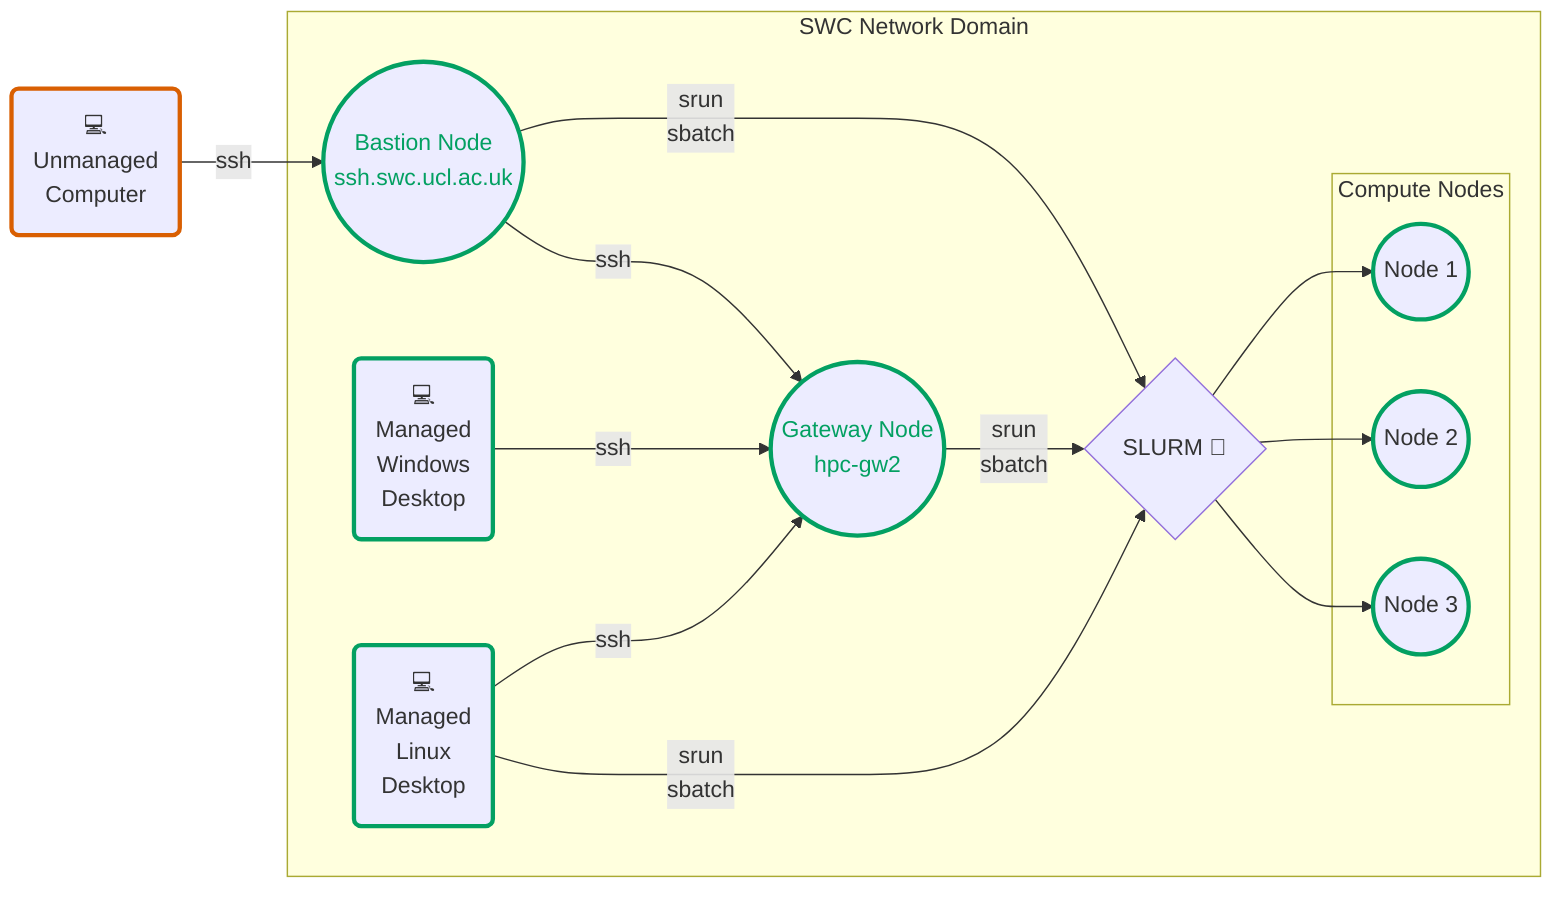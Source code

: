 flowchart LR
    classDef safe stroke:#03A062,stroke-width:3px;
    classDef unsafe stroke:#d95f02,stroke-width:3px;
    classDef emphasis color:#03A062,stroke:#03A062,stroke-width:3px;

    unmanaged("💻<br> Unmanaged<br> Computer") -->|ssh| bastion(("Bastion Node<br> ssh.swc.ucl.ac.uk"))

    subgraph trusted["SWC Network Domain"]

        bastion --> |ssh| gateway(("Gateway Node<br> hpc-gw2"))
        managed_win("💻<br> Managed<br> Windows<br> Desktop") ---> |ssh| gateway
        managed_linux("💻<br> Managed<br> Linux<br> Desktop") ---> |ssh| gateway
        bastion ----> |srun<br> sbatch| slurm{"SLURM 🚦"}
        gateway --> |srun<br> sbatch| slurm
        managed_linux --> |srun<br> sbatch| slurm

        subgraph compute["Compute Nodes"]
        node1(("Node 1"))
        node2(("Node 2"))
        node3(("Node 3"))
        end

        slurm --> node1
        slurm --> node2
        slurm --> node3

    end

    class bastion emphasis
    class gateway emphasis
    class unmanaged unsafe
    class managed_win safe
    class managed_linux safe
    class node1 safe
    class node2 safe
    class node3 safe